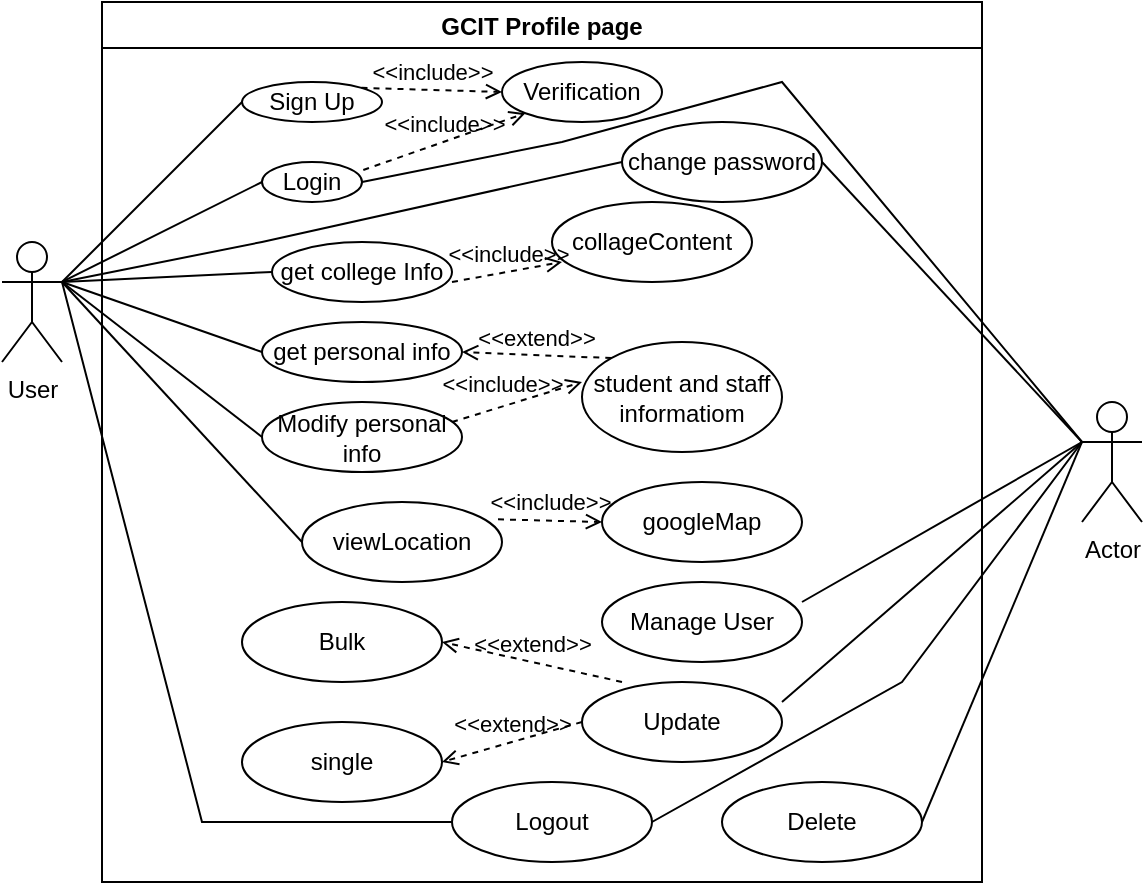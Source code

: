 <mxfile>
    <diagram id="NLKxUC1OpLWs4MY7TtJv" name="Page-1">
        <mxGraphModel dx="734" dy="422" grid="1" gridSize="10" guides="1" tooltips="1" connect="1" arrows="1" fold="1" page="1" pageScale="1" pageWidth="850" pageHeight="1100" math="0" shadow="0">
            <root>
                <mxCell id="0"/>
                <mxCell id="1" parent="0"/>
                <mxCell id="2" value="GCIT Profile page" style="swimlane;" vertex="1" parent="1">
                    <mxGeometry x="150" y="60" width="440" height="440" as="geometry"/>
                </mxCell>
                <mxCell id="4" value="Sign Up" style="ellipse;whiteSpace=wrap;html=1;" vertex="1" parent="2">
                    <mxGeometry x="70" y="40" width="70" height="20" as="geometry"/>
                </mxCell>
                <mxCell id="5" value="Login" style="ellipse;whiteSpace=wrap;html=1;" vertex="1" parent="2">
                    <mxGeometry x="80" y="80" width="50" height="20" as="geometry"/>
                </mxCell>
                <mxCell id="9" value="Verification" style="ellipse;whiteSpace=wrap;html=1;align=center;" vertex="1" parent="2">
                    <mxGeometry x="200" y="30" width="80" height="30" as="geometry"/>
                </mxCell>
                <mxCell id="12" value="&amp;lt;&amp;lt;include&amp;gt;&amp;gt;" style="html=1;verticalAlign=bottom;labelBackgroundColor=none;endArrow=open;endFill=0;dashed=1;entryX=0;entryY=0.5;entryDx=0;entryDy=0;exitX=1;exitY=0;exitDx=0;exitDy=0;" edge="1" parent="2" source="4" target="9">
                    <mxGeometry width="160" relative="1" as="geometry">
                        <mxPoint x="160" y="210" as="sourcePoint"/>
                        <mxPoint x="320" y="210" as="targetPoint"/>
                    </mxGeometry>
                </mxCell>
                <mxCell id="13" value="&amp;lt;&amp;lt;include&amp;gt;&amp;gt;" style="html=1;verticalAlign=bottom;labelBackgroundColor=none;endArrow=open;endFill=0;dashed=1;entryX=0;entryY=1;entryDx=0;entryDy=0;exitX=1.013;exitY=0.2;exitDx=0;exitDy=0;exitPerimeter=0;" edge="1" parent="2" source="5" target="9">
                    <mxGeometry width="160" relative="1" as="geometry">
                        <mxPoint x="160" y="210" as="sourcePoint"/>
                        <mxPoint x="320" y="210" as="targetPoint"/>
                    </mxGeometry>
                </mxCell>
                <mxCell id="15" value="get college Info" style="ellipse;whiteSpace=wrap;html=1;" vertex="1" parent="2">
                    <mxGeometry x="85" y="120" width="90" height="30" as="geometry"/>
                </mxCell>
                <mxCell id="17" value="get personal info" style="ellipse;whiteSpace=wrap;html=1;align=center;" vertex="1" parent="2">
                    <mxGeometry x="80" y="160" width="100" height="30" as="geometry"/>
                </mxCell>
                <mxCell id="18" value="Modify personal info" style="ellipse;whiteSpace=wrap;html=1;align=center;" vertex="1" parent="2">
                    <mxGeometry x="80" y="200" width="100" height="35" as="geometry"/>
                </mxCell>
                <mxCell id="26" value="&lt;span&gt;change password&lt;/span&gt;" style="ellipse;whiteSpace=wrap;html=1;align=center;" vertex="1" parent="2">
                    <mxGeometry x="260" y="60" width="100" height="40" as="geometry"/>
                </mxCell>
                <mxCell id="27" value="&lt;span&gt;viewLocation&lt;/span&gt;" style="ellipse;whiteSpace=wrap;html=1;align=center;" vertex="1" parent="2">
                    <mxGeometry x="100" y="250" width="100" height="40" as="geometry"/>
                </mxCell>
                <mxCell id="29" value="student and staff&lt;br&gt;informatiom" style="ellipse;whiteSpace=wrap;html=1;align=center;" vertex="1" parent="2">
                    <mxGeometry x="240" y="170" width="100" height="55" as="geometry"/>
                </mxCell>
                <mxCell id="30" value="&amp;lt;&amp;lt;include&amp;gt;&amp;gt;" style="html=1;verticalAlign=bottom;labelBackgroundColor=none;endArrow=open;endFill=0;dashed=1;exitX=1.013;exitY=0.2;exitDx=0;exitDy=0;exitPerimeter=0;" edge="1" parent="2">
                    <mxGeometry x="-0.211" y="2" width="160" relative="1" as="geometry">
                        <mxPoint x="175" y="210" as="sourcePoint"/>
                        <mxPoint x="240" y="190" as="targetPoint"/>
                        <mxPoint as="offset"/>
                    </mxGeometry>
                </mxCell>
                <mxCell id="34" value="" style="endArrow=none;html=1;rounded=0;" edge="1" parent="2">
                    <mxGeometry relative="1" as="geometry">
                        <mxPoint x="130" y="90" as="sourcePoint"/>
                        <mxPoint x="490" y="220" as="targetPoint"/>
                        <Array as="points">
                            <mxPoint x="230" y="70"/>
                            <mxPoint x="340" y="40"/>
                        </Array>
                    </mxGeometry>
                </mxCell>
                <mxCell id="35" value="collageContent" style="ellipse;whiteSpace=wrap;html=1;align=center;" vertex="1" parent="2">
                    <mxGeometry x="225" y="100" width="100" height="40" as="geometry"/>
                </mxCell>
                <mxCell id="36" value="&amp;lt;&amp;lt;include&amp;gt;&amp;gt;" style="html=1;verticalAlign=bottom;labelBackgroundColor=none;endArrow=open;endFill=0;dashed=1;exitX=1.013;exitY=0.2;exitDx=0;exitDy=0;exitPerimeter=0;entryX=0.05;entryY=0.75;entryDx=0;entryDy=0;entryPerimeter=0;" edge="1" parent="2" target="35">
                    <mxGeometry width="160" relative="1" as="geometry">
                        <mxPoint x="175" y="140" as="sourcePoint"/>
                        <mxPoint x="240" y="120" as="targetPoint"/>
                        <Array as="points"/>
                    </mxGeometry>
                </mxCell>
                <mxCell id="37" value="googleMap" style="ellipse;whiteSpace=wrap;html=1;align=center;" vertex="1" parent="2">
                    <mxGeometry x="250" y="240" width="100" height="40" as="geometry"/>
                </mxCell>
                <mxCell id="38" value="Manage User" style="ellipse;whiteSpace=wrap;html=1;align=center;" vertex="1" parent="2">
                    <mxGeometry x="250" y="290" width="100" height="40" as="geometry"/>
                </mxCell>
                <mxCell id="39" value="Update" style="ellipse;whiteSpace=wrap;html=1;align=center;" vertex="1" parent="2">
                    <mxGeometry x="240" y="340" width="100" height="40" as="geometry"/>
                </mxCell>
                <mxCell id="40" value="Logout" style="ellipse;whiteSpace=wrap;html=1;align=center;" vertex="1" parent="2">
                    <mxGeometry x="175" y="390" width="100" height="40" as="geometry"/>
                </mxCell>
                <mxCell id="41" value="Bulk" style="ellipse;whiteSpace=wrap;html=1;align=center;" vertex="1" parent="2">
                    <mxGeometry x="70" y="300" width="100" height="40" as="geometry"/>
                </mxCell>
                <mxCell id="42" value="single" style="ellipse;whiteSpace=wrap;html=1;align=center;" vertex="1" parent="2">
                    <mxGeometry x="70" y="360" width="100" height="40" as="geometry"/>
                </mxCell>
                <mxCell id="44" value="&amp;lt;&amp;lt;extend&amp;gt;&amp;gt;" style="html=1;verticalAlign=bottom;labelBackgroundColor=none;endArrow=open;endFill=0;dashed=1;entryX=1;entryY=0.5;entryDx=0;entryDy=0;exitX=0;exitY=0;exitDx=0;exitDy=0;" edge="1" parent="2" source="29" target="17">
                    <mxGeometry width="160" relative="1" as="geometry">
                        <mxPoint x="220" y="320" as="sourcePoint"/>
                        <mxPoint x="380" y="320" as="targetPoint"/>
                    </mxGeometry>
                </mxCell>
                <mxCell id="45" value="Delete" style="ellipse;whiteSpace=wrap;html=1;align=center;" vertex="1" parent="2">
                    <mxGeometry x="310" y="390" width="100" height="40" as="geometry"/>
                </mxCell>
                <mxCell id="51" value="&amp;lt;&amp;lt;extend&amp;gt;&amp;gt;" style="html=1;verticalAlign=bottom;labelBackgroundColor=none;endArrow=open;endFill=0;dashed=1;entryX=1;entryY=0.5;entryDx=0;entryDy=0;exitX=0.2;exitY=0;exitDx=0;exitDy=0;exitPerimeter=0;" edge="1" parent="2" source="39" target="41">
                    <mxGeometry width="160" relative="1" as="geometry">
                        <mxPoint x="220" y="320" as="sourcePoint"/>
                        <mxPoint x="380" y="320" as="targetPoint"/>
                    </mxGeometry>
                </mxCell>
                <mxCell id="53" value="&amp;lt;&amp;lt;extend&amp;gt;&amp;gt;" style="html=1;verticalAlign=bottom;labelBackgroundColor=none;endArrow=open;endFill=0;dashed=1;exitX=0;exitY=0.5;exitDx=0;exitDy=0;entryX=1;entryY=0.5;entryDx=0;entryDy=0;" edge="1" parent="2" source="39" target="42">
                    <mxGeometry width="160" relative="1" as="geometry">
                        <mxPoint x="220" y="320" as="sourcePoint"/>
                        <mxPoint x="380" y="320" as="targetPoint"/>
                    </mxGeometry>
                </mxCell>
                <mxCell id="54" value="&amp;lt;&amp;lt;include&amp;gt;&amp;gt;" style="html=1;verticalAlign=bottom;labelBackgroundColor=none;endArrow=open;endFill=0;dashed=1;entryX=0;entryY=0.5;entryDx=0;entryDy=0;exitX=0.98;exitY=0.217;exitDx=0;exitDy=0;exitPerimeter=0;" edge="1" parent="2" source="27" target="37">
                    <mxGeometry width="160" relative="1" as="geometry">
                        <mxPoint x="220" y="320" as="sourcePoint"/>
                        <mxPoint x="380" y="320" as="targetPoint"/>
                    </mxGeometry>
                </mxCell>
                <mxCell id="3" value="User" style="shape=umlActor;verticalLabelPosition=bottom;verticalAlign=top;html=1;" vertex="1" parent="1">
                    <mxGeometry x="100" y="180" width="30" height="60" as="geometry"/>
                </mxCell>
                <mxCell id="7" value="" style="endArrow=none;html=1;rounded=0;entryX=0;entryY=0.5;entryDx=0;entryDy=0;" edge="1" parent="1" target="4">
                    <mxGeometry relative="1" as="geometry">
                        <mxPoint x="130" y="200" as="sourcePoint"/>
                        <mxPoint x="370" y="280" as="targetPoint"/>
                    </mxGeometry>
                </mxCell>
                <mxCell id="8" value="" style="endArrow=none;html=1;rounded=0;entryX=0;entryY=0.5;entryDx=0;entryDy=0;exitX=1;exitY=0.333;exitDx=0;exitDy=0;exitPerimeter=0;" edge="1" parent="1" source="3" target="5">
                    <mxGeometry relative="1" as="geometry">
                        <mxPoint x="210" y="280" as="sourcePoint"/>
                        <mxPoint x="370" y="280" as="targetPoint"/>
                    </mxGeometry>
                </mxCell>
                <mxCell id="14" value="Actor" style="shape=umlActor;verticalLabelPosition=bottom;verticalAlign=top;html=1;" vertex="1" parent="1">
                    <mxGeometry x="640" y="260" width="30" height="60" as="geometry"/>
                </mxCell>
                <mxCell id="20" value="" style="endArrow=none;html=1;rounded=0;entryX=0;entryY=0.5;entryDx=0;entryDy=0;" edge="1" parent="1" target="15">
                    <mxGeometry relative="1" as="geometry">
                        <mxPoint x="130" y="200" as="sourcePoint"/>
                        <mxPoint x="520" y="200" as="targetPoint"/>
                    </mxGeometry>
                </mxCell>
                <mxCell id="21" value="" style="endArrow=none;html=1;rounded=0;entryX=0;entryY=0.5;entryDx=0;entryDy=0;" edge="1" parent="1" target="17">
                    <mxGeometry relative="1" as="geometry">
                        <mxPoint x="130" y="200" as="sourcePoint"/>
                        <mxPoint x="230" y="205" as="targetPoint"/>
                    </mxGeometry>
                </mxCell>
                <mxCell id="22" value="" style="endArrow=none;html=1;rounded=0;entryX=0;entryY=0.5;entryDx=0;entryDy=0;" edge="1" parent="1" target="18">
                    <mxGeometry relative="1" as="geometry">
                        <mxPoint x="130" y="200" as="sourcePoint"/>
                        <mxPoint x="240" y="215" as="targetPoint"/>
                    </mxGeometry>
                </mxCell>
                <mxCell id="25" value="" style="endArrow=none;html=1;rounded=0;entryX=0;entryY=0.5;entryDx=0;entryDy=0;" edge="1" parent="1">
                    <mxGeometry relative="1" as="geometry">
                        <mxPoint x="130" y="200" as="sourcePoint"/>
                        <mxPoint x="250" y="330" as="targetPoint"/>
                    </mxGeometry>
                </mxCell>
                <mxCell id="28" value="" style="endArrow=none;html=1;rounded=0;entryX=0;entryY=0.5;entryDx=0;entryDy=0;" edge="1" parent="1" target="26">
                    <mxGeometry relative="1" as="geometry">
                        <mxPoint x="130" y="200" as="sourcePoint"/>
                        <mxPoint x="260" y="340" as="targetPoint"/>
                        <Array as="points">
                            <mxPoint x="230" y="180"/>
                        </Array>
                    </mxGeometry>
                </mxCell>
                <mxCell id="33" value="" style="endArrow=none;html=1;rounded=0;entryX=0;entryY=0.333;entryDx=0;entryDy=0;entryPerimeter=0;exitX=1;exitY=0.5;exitDx=0;exitDy=0;" edge="1" parent="1" source="26" target="14">
                    <mxGeometry relative="1" as="geometry">
                        <mxPoint x="450" y="150" as="sourcePoint"/>
                        <mxPoint x="670" y="100" as="targetPoint"/>
                        <Array as="points"/>
                    </mxGeometry>
                </mxCell>
                <mxCell id="46" value="" style="endArrow=none;html=1;rounded=0;entryX=0;entryY=0.333;entryDx=0;entryDy=0;entryPerimeter=0;exitX=1;exitY=0.5;exitDx=0;exitDy=0;" edge="1" parent="1" source="45" target="14">
                    <mxGeometry relative="1" as="geometry">
                        <mxPoint x="370" y="380" as="sourcePoint"/>
                        <mxPoint x="530" y="380" as="targetPoint"/>
                    </mxGeometry>
                </mxCell>
                <mxCell id="48" value="" style="endArrow=none;html=1;rounded=0;entryX=0;entryY=0.5;entryDx=0;entryDy=0;" edge="1" parent="1" target="40">
                    <mxGeometry relative="1" as="geometry">
                        <mxPoint x="130" y="200" as="sourcePoint"/>
                        <mxPoint x="530" y="380" as="targetPoint"/>
                        <Array as="points">
                            <mxPoint x="200" y="470"/>
                        </Array>
                    </mxGeometry>
                </mxCell>
                <mxCell id="49" value="" style="endArrow=none;html=1;rounded=0;exitX=1;exitY=0.25;exitDx=0;exitDy=0;exitPerimeter=0;" edge="1" parent="1" source="39">
                    <mxGeometry relative="1" as="geometry">
                        <mxPoint x="370" y="380" as="sourcePoint"/>
                        <mxPoint x="640" y="280" as="targetPoint"/>
                    </mxGeometry>
                </mxCell>
                <mxCell id="50" value="" style="endArrow=none;html=1;rounded=0;exitX=1;exitY=0.25;exitDx=0;exitDy=0;exitPerimeter=0;" edge="1" parent="1" source="38">
                    <mxGeometry relative="1" as="geometry">
                        <mxPoint x="370" y="380" as="sourcePoint"/>
                        <mxPoint x="640" y="280" as="targetPoint"/>
                    </mxGeometry>
                </mxCell>
                <mxCell id="55" value="" style="endArrow=none;html=1;rounded=0;exitX=1;exitY=0.5;exitDx=0;exitDy=0;" edge="1" parent="1" source="40">
                    <mxGeometry relative="1" as="geometry">
                        <mxPoint x="500" y="420" as="sourcePoint"/>
                        <mxPoint x="640" y="280" as="targetPoint"/>
                        <Array as="points">
                            <mxPoint x="550" y="400"/>
                        </Array>
                    </mxGeometry>
                </mxCell>
            </root>
        </mxGraphModel>
    </diagram>
</mxfile>